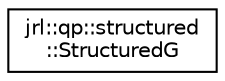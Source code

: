 digraph "Graphical Class Hierarchy"
{
 // LATEX_PDF_SIZE
  edge [fontname="Helvetica",fontsize="10",labelfontname="Helvetica",labelfontsize="10"];
  node [fontname="Helvetica",fontsize="10",shape=record];
  rankdir="LR";
  Node0 [label="jrl::qp::structured\l::StructuredG",height=0.2,width=0.4,color="black", fillcolor="white", style="filled",URL="$classjrl_1_1qp_1_1structured_1_1StructuredG.html",tooltip=" "];
}
